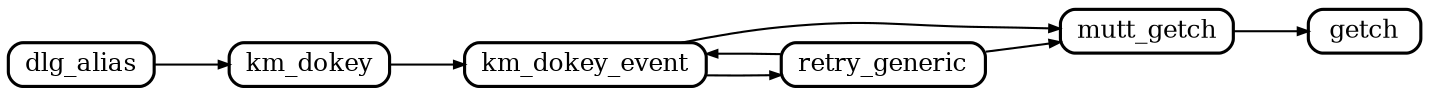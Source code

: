 digraph callgraph {
	graph [
		rankdir="LR"
		nodesep="0.2"
		ranksep="0.5"
		compound="true"
	]

	node [
		shape="Mrecord"
		fontsize="12"
		fillcolor="#ffffff"
		style="filled"
		height="0.2"
		penwidth="1.5"
		color="black"
	]

	edge [
		penwidth="1.0"
		arrowsize="0.5"
	]

	// mw_enter_fname              -> mutt_getch
	// mw_get_field                -> km_dokey_event
	// dlg_browser                  -> km_dokey
	// dlg_mixmaster                -> km_dokey
	dlg_alias             -> km_dokey
	// dlg_attachment        -> km_dokey
	// dlg_autocrypt         -> km_dokey
	// dlg_gpgme         -> km_dokey
	// dlg_history           -> km_dokey_event
	// dlg_pattern           -> km_dokey_event
	// dlg_pgp           -> km_dokey
	// dlg_postponed         -> km_dokey
	// dlg_query             -> km_dokey
	// dlg_smime         -> km_dokey
	// dlg_certificate       -> km_dokey_event
	// dlg_certificate       -> menu_dialog_dokey
	// external_pager               -> km_dokey
	km_dokey                     -> km_dokey_event
	km_dokey_event               -> mutt_getch
	km_dokey_event               -> retry_generic
	// menu_dialog_dokey            -> mutt_getch
	// mw_change_flag             -> mutt_getch
	// dlg_compose                  -> km_dokey
	mutt_getch                   -> getch
	// mutt_getch                   -> mutt_monitor_getch
	// dlg_index                    -> km_dokey
	// mutt_monitor_getch           -> getch
	// mw_multi_choice            -> mutt_getch
	// dlg_pager                    -> km_dokey
	// mw_what_key                -> getch
	// mw_yesorno                 -> mutt_getch
	// op_editor_quote_char         -> mutt_getch
	retry_generic                -> km_dokey_event
	retry_generic                -> mutt_getch

}                                               
